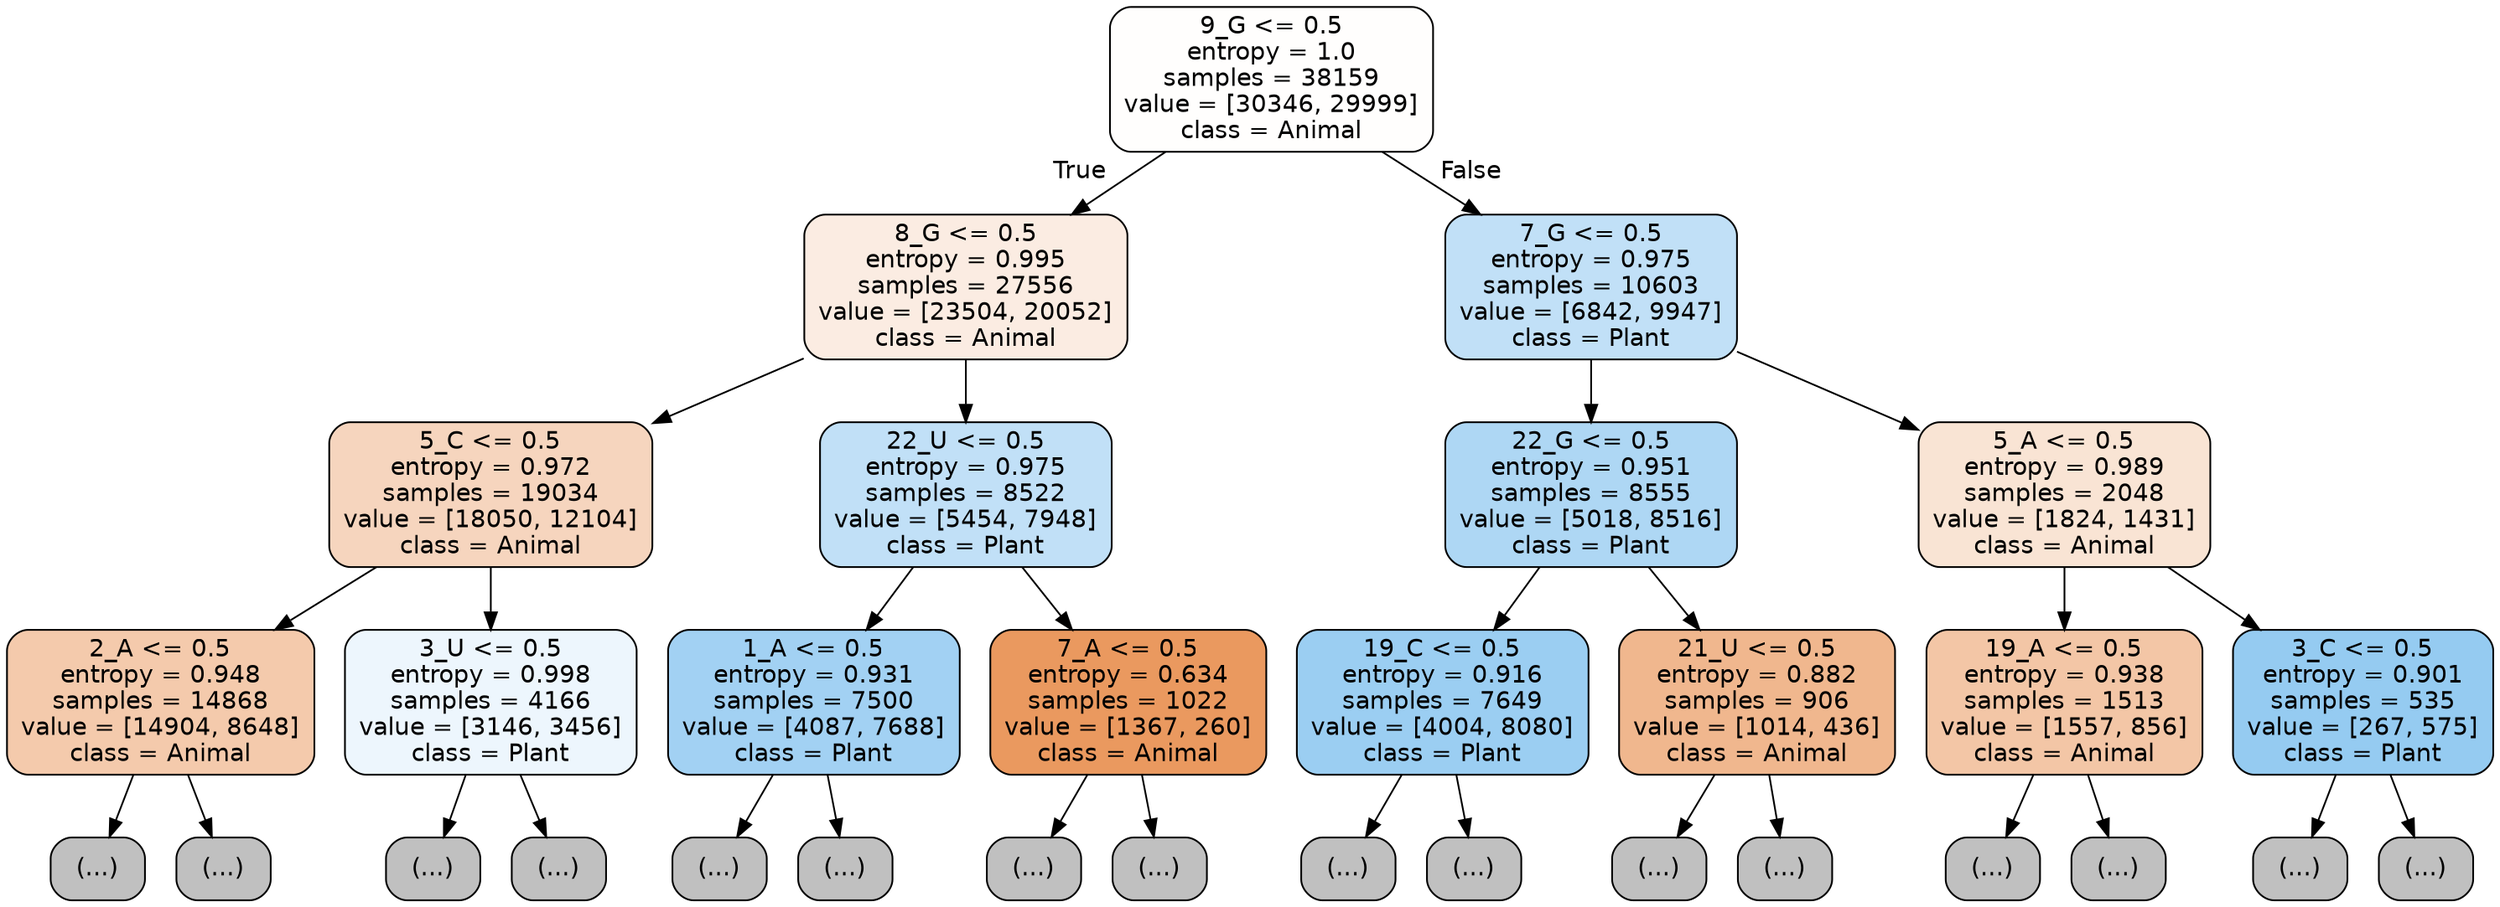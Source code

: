digraph Tree {
node [shape=box, style="filled, rounded", color="black", fontname="helvetica"] ;
edge [fontname="helvetica"] ;
0 [label="9_G <= 0.5\nentropy = 1.0\nsamples = 38159\nvalue = [30346, 29999]\nclass = Animal", fillcolor="#fffefd"] ;
1 [label="8_G <= 0.5\nentropy = 0.995\nsamples = 27556\nvalue = [23504, 20052]\nclass = Animal", fillcolor="#fbece2"] ;
0 -> 1 [labeldistance=2.5, labelangle=45, headlabel="True"] ;
2 [label="5_C <= 0.5\nentropy = 0.972\nsamples = 19034\nvalue = [18050, 12104]\nclass = Animal", fillcolor="#f6d5be"] ;
1 -> 2 ;
3 [label="2_A <= 0.5\nentropy = 0.948\nsamples = 14868\nvalue = [14904, 8648]\nclass = Animal", fillcolor="#f4caac"] ;
2 -> 3 ;
4 [label="(...)", fillcolor="#C0C0C0"] ;
3 -> 4 ;
5433 [label="(...)", fillcolor="#C0C0C0"] ;
3 -> 5433 ;
7286 [label="3_U <= 0.5\nentropy = 0.998\nsamples = 4166\nvalue = [3146, 3456]\nclass = Plant", fillcolor="#edf6fd"] ;
2 -> 7286 ;
7287 [label="(...)", fillcolor="#C0C0C0"] ;
7286 -> 7287 ;
8750 [label="(...)", fillcolor="#C0C0C0"] ;
7286 -> 8750 ;
9257 [label="22_U <= 0.5\nentropy = 0.975\nsamples = 8522\nvalue = [5454, 7948]\nclass = Plant", fillcolor="#c1e0f7"] ;
1 -> 9257 ;
9258 [label="1_A <= 0.5\nentropy = 0.931\nsamples = 7500\nvalue = [4087, 7688]\nclass = Plant", fillcolor="#a2d1f3"] ;
9257 -> 9258 ;
9259 [label="(...)", fillcolor="#C0C0C0"] ;
9258 -> 9259 ;
11392 [label="(...)", fillcolor="#C0C0C0"] ;
9258 -> 11392 ;
12105 [label="7_A <= 0.5\nentropy = 0.634\nsamples = 1022\nvalue = [1367, 260]\nclass = Animal", fillcolor="#ea995f"] ;
9257 -> 12105 ;
12106 [label="(...)", fillcolor="#C0C0C0"] ;
12105 -> 12106 ;
12383 [label="(...)", fillcolor="#C0C0C0"] ;
12105 -> 12383 ;
12498 [label="7_G <= 0.5\nentropy = 0.975\nsamples = 10603\nvalue = [6842, 9947]\nclass = Plant", fillcolor="#c1e0f7"] ;
0 -> 12498 [labeldistance=2.5, labelangle=-45, headlabel="False"] ;
12499 [label="22_G <= 0.5\nentropy = 0.951\nsamples = 8555\nvalue = [5018, 8516]\nclass = Plant", fillcolor="#aed7f4"] ;
12498 -> 12499 ;
12500 [label="19_C <= 0.5\nentropy = 0.916\nsamples = 7649\nvalue = [4004, 8080]\nclass = Plant", fillcolor="#9bcef2"] ;
12499 -> 12500 ;
12501 [label="(...)", fillcolor="#C0C0C0"] ;
12500 -> 12501 ;
14634 [label="(...)", fillcolor="#C0C0C0"] ;
12500 -> 14634 ;
15405 [label="21_U <= 0.5\nentropy = 0.882\nsamples = 906\nvalue = [1014, 436]\nclass = Animal", fillcolor="#f0b78e"] ;
12499 -> 15405 ;
15406 [label="(...)", fillcolor="#C0C0C0"] ;
15405 -> 15406 ;
15687 [label="(...)", fillcolor="#C0C0C0"] ;
15405 -> 15687 ;
15828 [label="5_A <= 0.5\nentropy = 0.989\nsamples = 2048\nvalue = [1824, 1431]\nclass = Animal", fillcolor="#f9e4d4"] ;
12498 -> 15828 ;
15829 [label="19_A <= 0.5\nentropy = 0.938\nsamples = 1513\nvalue = [1557, 856]\nclass = Animal", fillcolor="#f3c6a6"] ;
15828 -> 15829 ;
15830 [label="(...)", fillcolor="#C0C0C0"] ;
15829 -> 15830 ;
16483 [label="(...)", fillcolor="#C0C0C0"] ;
15829 -> 16483 ;
16666 [label="3_C <= 0.5\nentropy = 0.901\nsamples = 535\nvalue = [267, 575]\nclass = Plant", fillcolor="#95cbf1"] ;
15828 -> 16666 ;
16667 [label="(...)", fillcolor="#C0C0C0"] ;
16666 -> 16667 ;
16854 [label="(...)", fillcolor="#C0C0C0"] ;
16666 -> 16854 ;
}